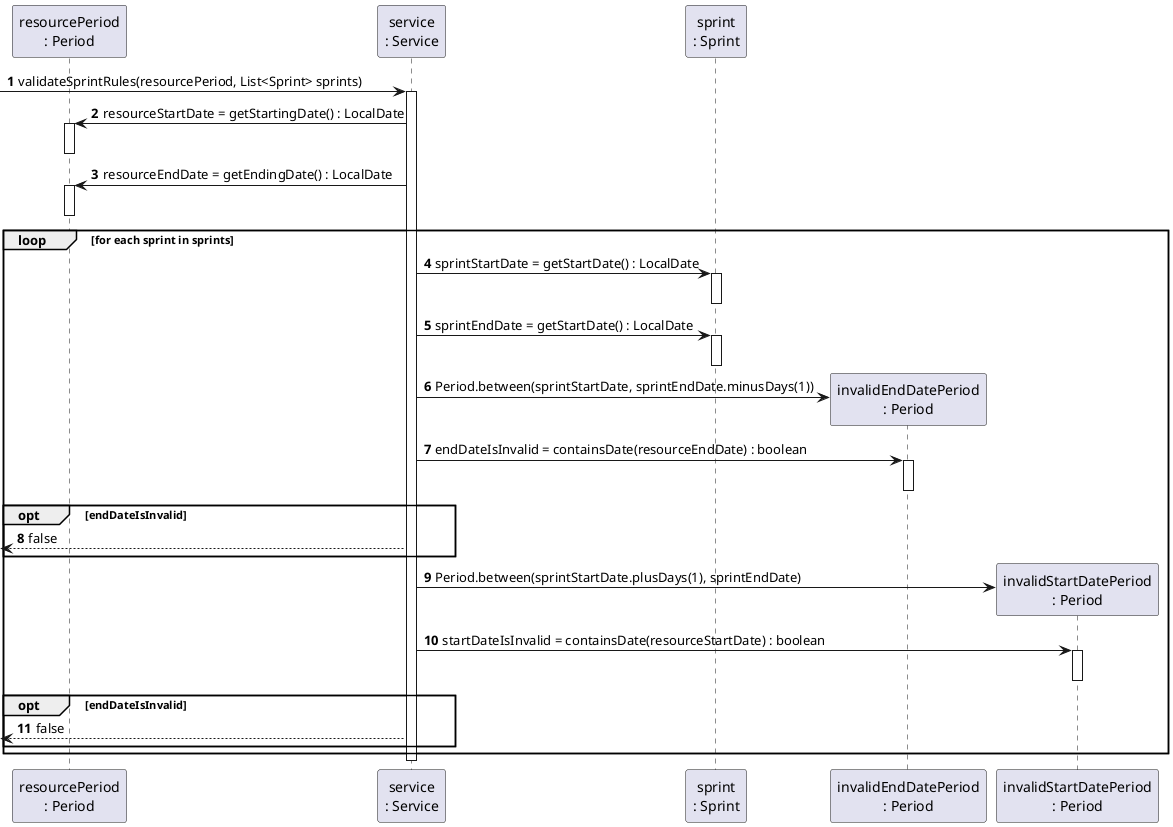 @startuml
'https://plantuml.com/sequence-diagram

autonumber
participant "resourcePeriod\n: Period" as period
participant "service\n: Service" as service
participant "sprint\n: Sprint" as sprint
participant "invalidEndDatePeriod\n: Period" as iedp
participant "invalidStartDatePeriod\n: Period" as isdp


-> service : validateSprintRules(resourcePeriod, List<Sprint> sprints)
activate service
service -> period : resourceStartDate = getStartingDate() : LocalDate
activate period
deactivate period
service -> period : resourceEndDate = getEndingDate() : LocalDate
activate period
deactivate period
loop for each sprint in sprints
service-> sprint : sprintStartDate = getStartDate() : LocalDate
activate sprint
deactivate sprint
service -> sprint : sprintEndDate = getStartDate() : LocalDate
activate sprint
deactivate sprint
create iedp
service -> iedp : Period.between(sprintStartDate, sprintEndDate.minusDays(1))
service -> iedp : endDateIsInvalid = containsDate(resourceEndDate) : boolean
activate iedp
deactivate iedp
opt endDateIsInvalid
<-- service : false
end opt
create isdp
service -> isdp :  Period.between(sprintStartDate.plusDays(1), sprintEndDate)
service -> isdp : startDateIsInvalid = containsDate(resourceStartDate) : boolean
activate isdp
deactivate isdp
opt endDateIsInvalid
<-- service : false
end opt

end loop


deactivate service
@enduml